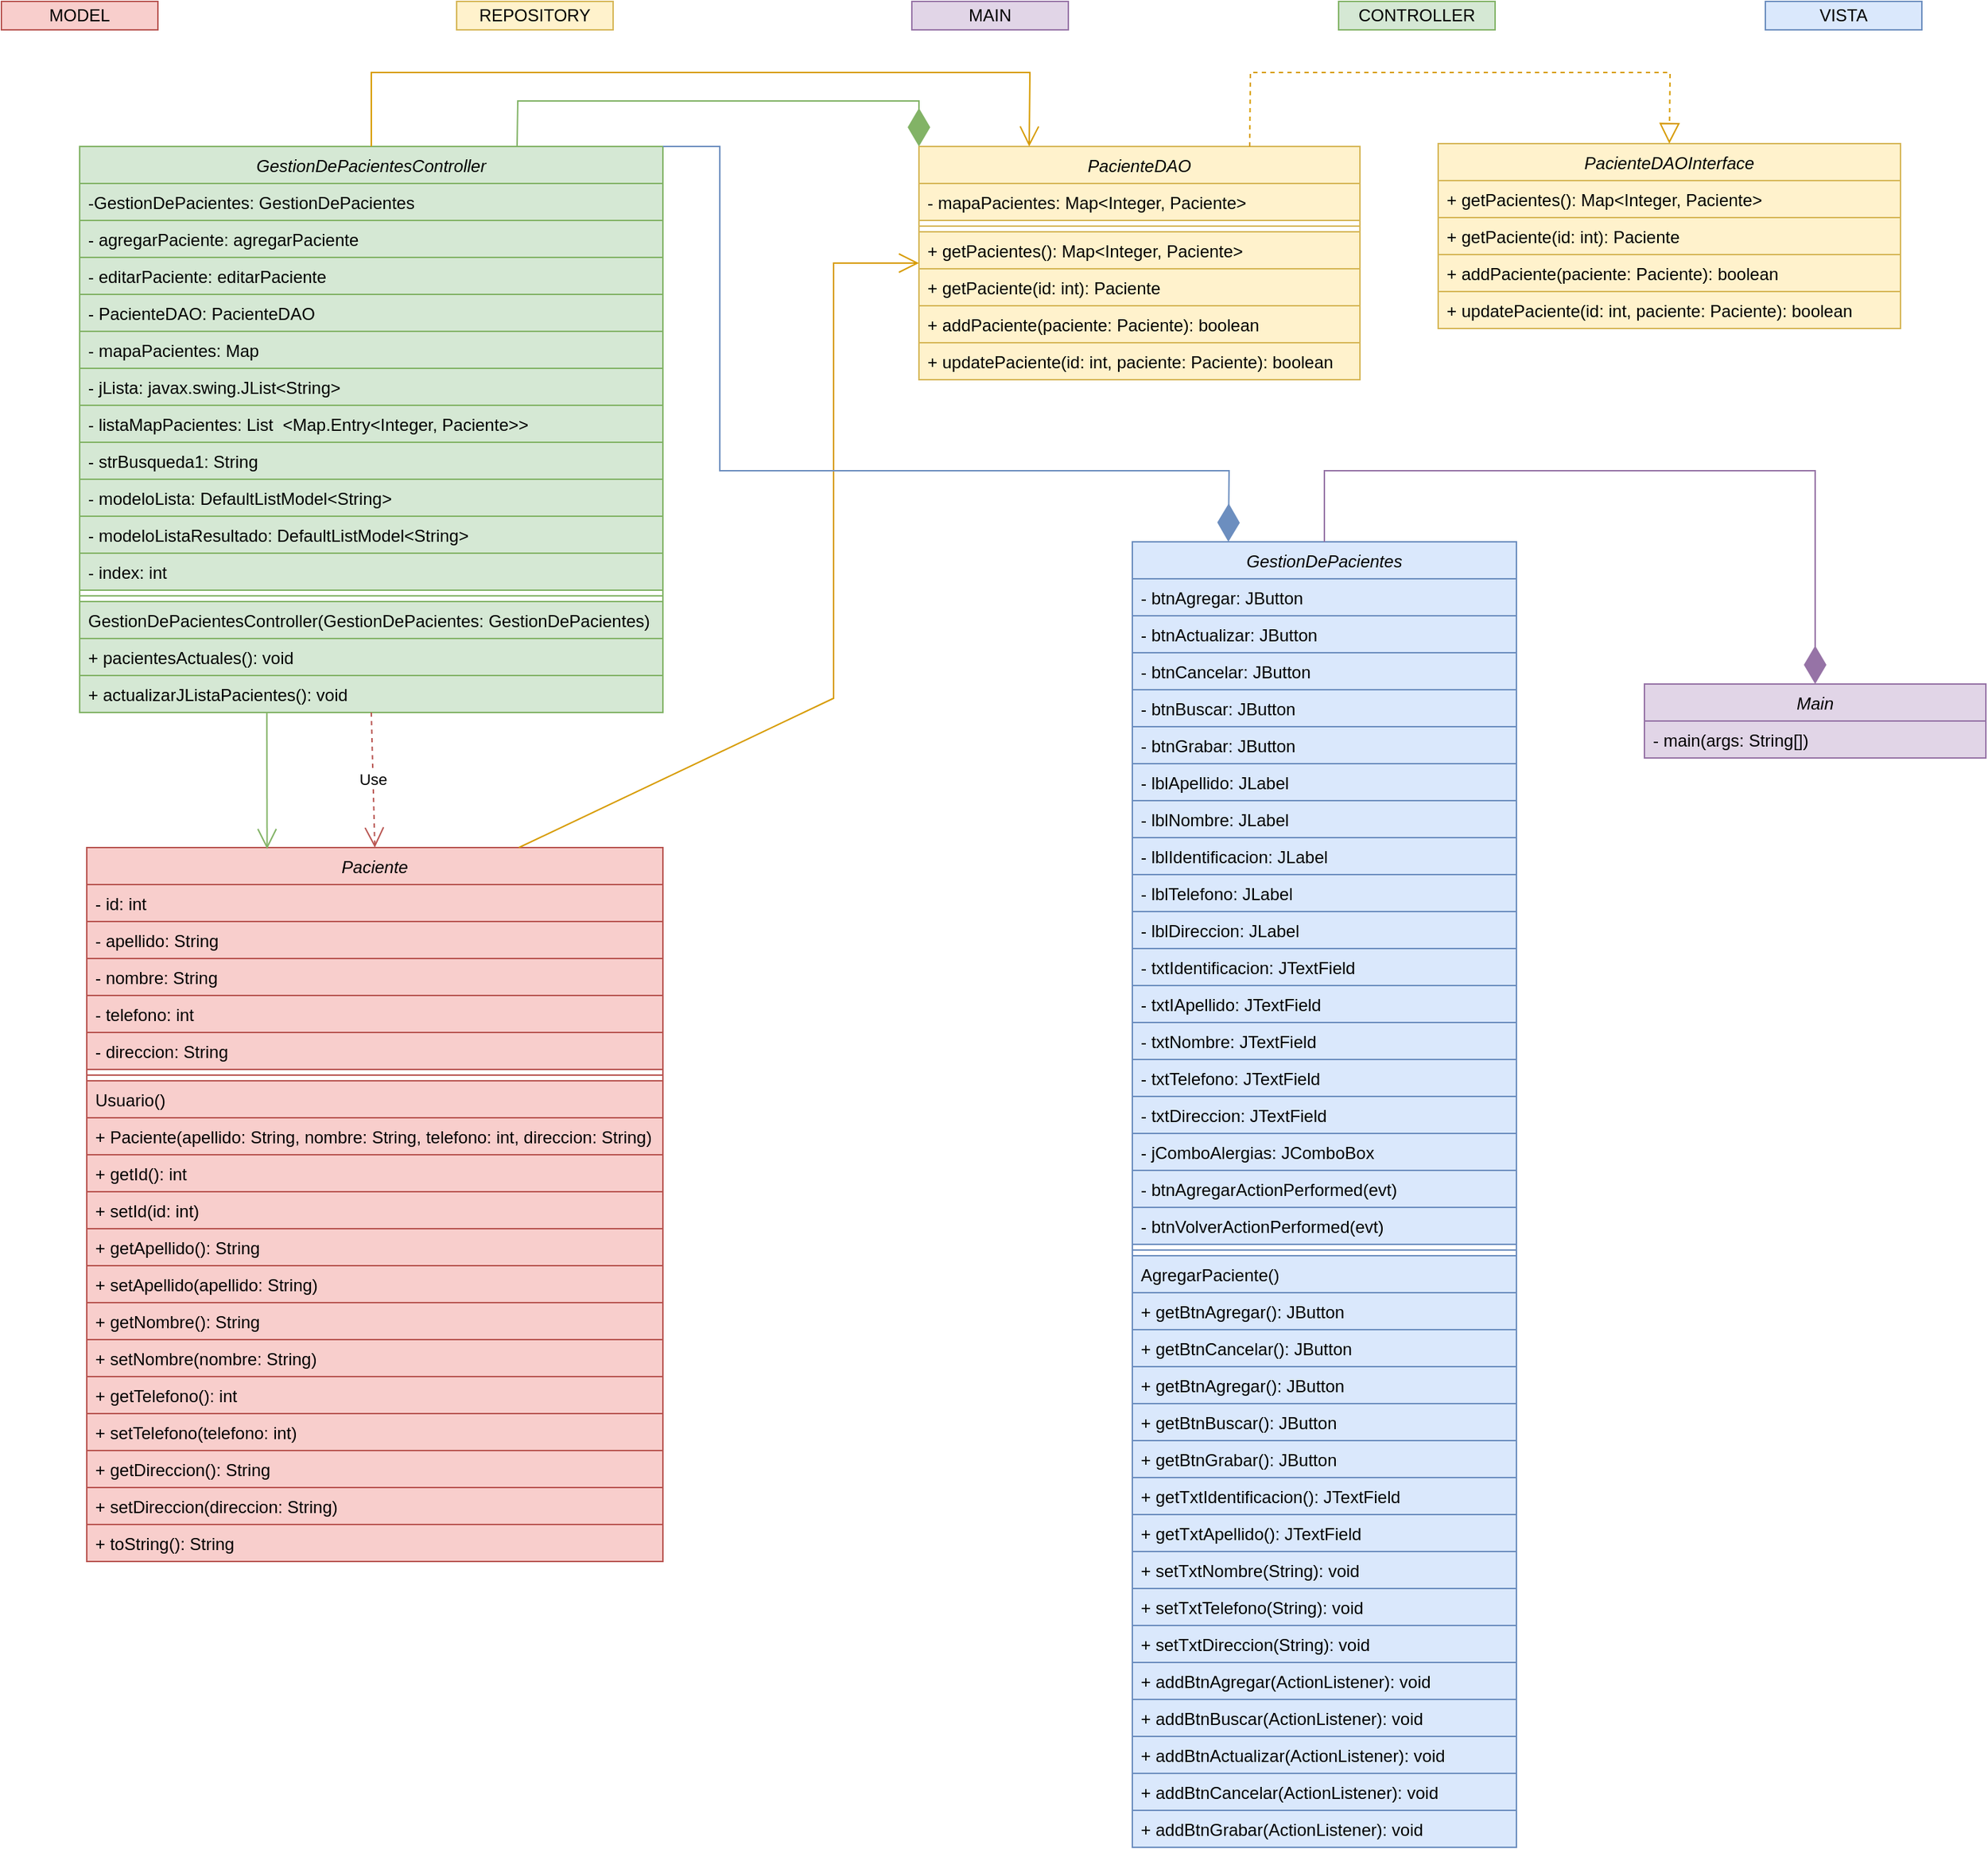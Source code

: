 <mxfile version="21.5.0" type="github">
  <diagram id="C5RBs43oDa-KdzZeNtuy" name="Page-1">
    <mxGraphModel dx="-33" dy="807" grid="1" gridSize="10" guides="1" tooltips="1" connect="1" arrows="1" fold="1" page="1" pageScale="1" pageWidth="1500" pageHeight="1500" math="0" shadow="0">
      <root>
        <mxCell id="WIyWlLk6GJQsqaUBKTNV-0" />
        <mxCell id="WIyWlLk6GJQsqaUBKTNV-1" parent="WIyWlLk6GJQsqaUBKTNV-0" />
        <mxCell id="QvNvnMLLL8rubUBJT5Wr-0" value="PacienteDAO" style="swimlane;fontStyle=2;align=center;verticalAlign=top;childLayout=stackLayout;horizontal=1;startSize=26;horizontalStack=0;resizeParent=1;resizeLast=0;collapsible=1;marginBottom=0;rounded=0;shadow=0;strokeWidth=1;fillColor=#fff2cc;strokeColor=#d6b656;" vertex="1" parent="WIyWlLk6GJQsqaUBKTNV-1">
          <mxGeometry x="2220" y="172" width="310" height="164" as="geometry">
            <mxRectangle x="130" y="380" width="160" height="26" as="alternateBounds" />
          </mxGeometry>
        </mxCell>
        <mxCell id="QvNvnMLLL8rubUBJT5Wr-1" value="- mapaPacientes: Map&lt;Integer, Paciente&gt;" style="text;align=left;verticalAlign=top;spacingLeft=4;spacingRight=4;overflow=hidden;rotatable=0;points=[[0,0.5],[1,0.5]];portConstraint=eastwest;fillColor=#fff2cc;strokeColor=#d6b656;" vertex="1" parent="QvNvnMLLL8rubUBJT5Wr-0">
          <mxGeometry y="26" width="310" height="26" as="geometry" />
        </mxCell>
        <mxCell id="QvNvnMLLL8rubUBJT5Wr-2" value="" style="line;html=1;strokeWidth=1;align=left;verticalAlign=middle;spacingTop=-1;spacingLeft=3;spacingRight=3;rotatable=0;labelPosition=right;points=[];portConstraint=eastwest;fillColor=#fff2cc;strokeColor=#d6b656;" vertex="1" parent="QvNvnMLLL8rubUBJT5Wr-0">
          <mxGeometry y="52" width="310" height="8" as="geometry" />
        </mxCell>
        <mxCell id="QvNvnMLLL8rubUBJT5Wr-3" value="+ getPacientes(): Map&lt;Integer, Paciente&gt;" style="text;align=left;verticalAlign=top;spacingLeft=4;spacingRight=4;overflow=hidden;rotatable=0;points=[[0,0.5],[1,0.5]];portConstraint=eastwest;fillColor=#fff2cc;strokeColor=#d6b656;" vertex="1" parent="QvNvnMLLL8rubUBJT5Wr-0">
          <mxGeometry y="60" width="310" height="26" as="geometry" />
        </mxCell>
        <mxCell id="QvNvnMLLL8rubUBJT5Wr-4" value="+ getPaciente(id: int): Paciente" style="text;align=left;verticalAlign=top;spacingLeft=4;spacingRight=4;overflow=hidden;rotatable=0;points=[[0,0.5],[1,0.5]];portConstraint=eastwest;fillColor=#fff2cc;strokeColor=#d6b656;" vertex="1" parent="QvNvnMLLL8rubUBJT5Wr-0">
          <mxGeometry y="86" width="310" height="26" as="geometry" />
        </mxCell>
        <mxCell id="QvNvnMLLL8rubUBJT5Wr-5" value="+ addPaciente(paciente: Paciente): boolean" style="text;align=left;verticalAlign=top;spacingLeft=4;spacingRight=4;overflow=hidden;rotatable=0;points=[[0,0.5],[1,0.5]];portConstraint=eastwest;fillColor=#fff2cc;strokeColor=#d6b656;" vertex="1" parent="QvNvnMLLL8rubUBJT5Wr-0">
          <mxGeometry y="112" width="310" height="26" as="geometry" />
        </mxCell>
        <mxCell id="QvNvnMLLL8rubUBJT5Wr-6" value="+ updatePaciente(id: int, paciente: Paciente): boolean" style="text;align=left;verticalAlign=top;spacingLeft=4;spacingRight=4;overflow=hidden;rotatable=0;points=[[0,0.5],[1,0.5]];portConstraint=eastwest;fillColor=#fff2cc;strokeColor=#d6b656;" vertex="1" parent="QvNvnMLLL8rubUBJT5Wr-0">
          <mxGeometry y="138" width="310" height="26" as="geometry" />
        </mxCell>
        <mxCell id="QvNvnMLLL8rubUBJT5Wr-14" value="MODEL" style="rounded=0;whiteSpace=wrap;html=1;fillColor=#f8cecc;strokeColor=#b85450;" vertex="1" parent="WIyWlLk6GJQsqaUBKTNV-1">
          <mxGeometry x="1575" y="70" width="110" height="20" as="geometry" />
        </mxCell>
        <mxCell id="QvNvnMLLL8rubUBJT5Wr-15" value="REPOSITORY" style="rounded=0;whiteSpace=wrap;html=1;fillColor=#fff2cc;strokeColor=#d6b656;" vertex="1" parent="WIyWlLk6GJQsqaUBKTNV-1">
          <mxGeometry x="1895" y="70" width="110" height="20" as="geometry" />
        </mxCell>
        <mxCell id="QvNvnMLLL8rubUBJT5Wr-16" value="CONTROLLER" style="rounded=0;whiteSpace=wrap;html=1;fillColor=#d5e8d4;strokeColor=#82b366;" vertex="1" parent="WIyWlLk6GJQsqaUBKTNV-1">
          <mxGeometry x="2515" y="70" width="110" height="20" as="geometry" />
        </mxCell>
        <mxCell id="QvNvnMLLL8rubUBJT5Wr-17" value="VISTA" style="rounded=0;whiteSpace=wrap;html=1;fillColor=#dae8fc;strokeColor=#6c8ebf;" vertex="1" parent="WIyWlLk6GJQsqaUBKTNV-1">
          <mxGeometry x="2815" y="70" width="110" height="20" as="geometry" />
        </mxCell>
        <mxCell id="QvNvnMLLL8rubUBJT5Wr-18" value="MAIN" style="rounded=0;whiteSpace=wrap;html=1;fillColor=#e1d5e7;strokeColor=#9673a6;" vertex="1" parent="WIyWlLk6GJQsqaUBKTNV-1">
          <mxGeometry x="2215" y="70" width="110" height="20" as="geometry" />
        </mxCell>
        <mxCell id="QvNvnMLLL8rubUBJT5Wr-19" value="Paciente" style="swimlane;fontStyle=2;align=center;verticalAlign=top;childLayout=stackLayout;horizontal=1;startSize=26;horizontalStack=0;resizeParent=1;resizeLast=0;collapsible=1;marginBottom=0;rounded=0;shadow=0;strokeWidth=1;fillColor=#f8cecc;strokeColor=#b85450;" vertex="1" parent="WIyWlLk6GJQsqaUBKTNV-1">
          <mxGeometry x="1635" y="665" width="405" height="502" as="geometry">
            <mxRectangle x="130" y="380" width="160" height="26" as="alternateBounds" />
          </mxGeometry>
        </mxCell>
        <mxCell id="QvNvnMLLL8rubUBJT5Wr-20" value="- id: int" style="text;align=left;verticalAlign=top;spacingLeft=4;spacingRight=4;overflow=hidden;rotatable=0;points=[[0,0.5],[1,0.5]];portConstraint=eastwest;fillColor=#f8cecc;strokeColor=#b85450;" vertex="1" parent="QvNvnMLLL8rubUBJT5Wr-19">
          <mxGeometry y="26" width="405" height="26" as="geometry" />
        </mxCell>
        <mxCell id="QvNvnMLLL8rubUBJT5Wr-21" value="- apellido: String " style="text;align=left;verticalAlign=top;spacingLeft=4;spacingRight=4;overflow=hidden;rotatable=0;points=[[0,0.5],[1,0.5]];portConstraint=eastwest;rounded=0;shadow=0;html=0;fillColor=#f8cecc;strokeColor=#b85450;" vertex="1" parent="QvNvnMLLL8rubUBJT5Wr-19">
          <mxGeometry y="52" width="405" height="26" as="geometry" />
        </mxCell>
        <mxCell id="QvNvnMLLL8rubUBJT5Wr-145" value="- nombre: String " style="text;align=left;verticalAlign=top;spacingLeft=4;spacingRight=4;overflow=hidden;rotatable=0;points=[[0,0.5],[1,0.5]];portConstraint=eastwest;rounded=0;shadow=0;html=0;fillColor=#f8cecc;strokeColor=#b85450;" vertex="1" parent="QvNvnMLLL8rubUBJT5Wr-19">
          <mxGeometry y="78" width="405" height="26" as="geometry" />
        </mxCell>
        <mxCell id="QvNvnMLLL8rubUBJT5Wr-144" value="- telefono: int" style="text;align=left;verticalAlign=top;spacingLeft=4;spacingRight=4;overflow=hidden;rotatable=0;points=[[0,0.5],[1,0.5]];portConstraint=eastwest;rounded=0;shadow=0;html=0;fillColor=#f8cecc;strokeColor=#b85450;" vertex="1" parent="QvNvnMLLL8rubUBJT5Wr-19">
          <mxGeometry y="104" width="405" height="26" as="geometry" />
        </mxCell>
        <mxCell id="QvNvnMLLL8rubUBJT5Wr-143" value="- direccion: String " style="text;align=left;verticalAlign=top;spacingLeft=4;spacingRight=4;overflow=hidden;rotatable=0;points=[[0,0.5],[1,0.5]];portConstraint=eastwest;rounded=0;shadow=0;html=0;fillColor=#f8cecc;strokeColor=#b85450;" vertex="1" parent="QvNvnMLLL8rubUBJT5Wr-19">
          <mxGeometry y="130" width="405" height="26" as="geometry" />
        </mxCell>
        <mxCell id="QvNvnMLLL8rubUBJT5Wr-25" value="" style="line;html=1;strokeWidth=1;align=left;verticalAlign=middle;spacingTop=-1;spacingLeft=3;spacingRight=3;rotatable=0;labelPosition=right;points=[];portConstraint=eastwest;fillColor=#f8cecc;strokeColor=#b85450;" vertex="1" parent="QvNvnMLLL8rubUBJT5Wr-19">
          <mxGeometry y="156" width="405" height="8" as="geometry" />
        </mxCell>
        <mxCell id="QvNvnMLLL8rubUBJT5Wr-26" value="Usuario() " style="text;align=left;verticalAlign=top;spacingLeft=4;spacingRight=4;overflow=hidden;rotatable=0;points=[[0,0.5],[1,0.5]];portConstraint=eastwest;fillColor=#f8cecc;strokeColor=#b85450;" vertex="1" parent="QvNvnMLLL8rubUBJT5Wr-19">
          <mxGeometry y="164" width="405" height="26" as="geometry" />
        </mxCell>
        <mxCell id="QvNvnMLLL8rubUBJT5Wr-27" value="+ Paciente(apellido: String, nombre: String, telefono: int, direccion: String)" style="text;align=left;verticalAlign=top;spacingLeft=4;spacingRight=4;overflow=hidden;rotatable=0;points=[[0,0.5],[1,0.5]];portConstraint=eastwest;fillColor=#f8cecc;strokeColor=#b85450;" vertex="1" parent="QvNvnMLLL8rubUBJT5Wr-19">
          <mxGeometry y="190" width="405" height="26" as="geometry" />
        </mxCell>
        <mxCell id="QvNvnMLLL8rubUBJT5Wr-28" value="+ getId(): int" style="text;align=left;verticalAlign=top;spacingLeft=4;spacingRight=4;overflow=hidden;rotatable=0;points=[[0,0.5],[1,0.5]];portConstraint=eastwest;fillColor=#f8cecc;strokeColor=#b85450;" vertex="1" parent="QvNvnMLLL8rubUBJT5Wr-19">
          <mxGeometry y="216" width="405" height="26" as="geometry" />
        </mxCell>
        <mxCell id="QvNvnMLLL8rubUBJT5Wr-29" value="+ setId(id: int)" style="text;align=left;verticalAlign=top;spacingLeft=4;spacingRight=4;overflow=hidden;rotatable=0;points=[[0,0.5],[1,0.5]];portConstraint=eastwest;fillColor=#f8cecc;strokeColor=#b85450;" vertex="1" parent="QvNvnMLLL8rubUBJT5Wr-19">
          <mxGeometry y="242" width="405" height="26" as="geometry" />
        </mxCell>
        <mxCell id="QvNvnMLLL8rubUBJT5Wr-146" value="+ getApellido(): String " style="text;align=left;verticalAlign=top;spacingLeft=4;spacingRight=4;overflow=hidden;rotatable=0;points=[[0,0.5],[1,0.5]];portConstraint=eastwest;fillColor=#f8cecc;strokeColor=#b85450;" vertex="1" parent="QvNvnMLLL8rubUBJT5Wr-19">
          <mxGeometry y="268" width="405" height="26" as="geometry" />
        </mxCell>
        <mxCell id="QvNvnMLLL8rubUBJT5Wr-148" value="+ setApellido(apellido: String)" style="text;align=left;verticalAlign=top;spacingLeft=4;spacingRight=4;overflow=hidden;rotatable=0;points=[[0,0.5],[1,0.5]];portConstraint=eastwest;fillColor=#f8cecc;strokeColor=#b85450;" vertex="1" parent="QvNvnMLLL8rubUBJT5Wr-19">
          <mxGeometry y="294" width="405" height="26" as="geometry" />
        </mxCell>
        <mxCell id="QvNvnMLLL8rubUBJT5Wr-30" value="+ getNombre(): String " style="text;align=left;verticalAlign=top;spacingLeft=4;spacingRight=4;overflow=hidden;rotatable=0;points=[[0,0.5],[1,0.5]];portConstraint=eastwest;fillColor=#f8cecc;strokeColor=#b85450;" vertex="1" parent="QvNvnMLLL8rubUBJT5Wr-19">
          <mxGeometry y="320" width="405" height="26" as="geometry" />
        </mxCell>
        <mxCell id="QvNvnMLLL8rubUBJT5Wr-31" value="+ setNombre(nombre: String)" style="text;align=left;verticalAlign=top;spacingLeft=4;spacingRight=4;overflow=hidden;rotatable=0;points=[[0,0.5],[1,0.5]];portConstraint=eastwest;fillColor=#f8cecc;strokeColor=#b85450;" vertex="1" parent="QvNvnMLLL8rubUBJT5Wr-19">
          <mxGeometry y="346" width="405" height="26" as="geometry" />
        </mxCell>
        <mxCell id="QvNvnMLLL8rubUBJT5Wr-150" value="+ getTelefono(): int" style="text;align=left;verticalAlign=top;spacingLeft=4;spacingRight=4;overflow=hidden;rotatable=0;points=[[0,0.5],[1,0.5]];portConstraint=eastwest;fillColor=#f8cecc;strokeColor=#b85450;" vertex="1" parent="QvNvnMLLL8rubUBJT5Wr-19">
          <mxGeometry y="372" width="405" height="26" as="geometry" />
        </mxCell>
        <mxCell id="QvNvnMLLL8rubUBJT5Wr-149" value="+ setTelefono(telefono: int)" style="text;align=left;verticalAlign=top;spacingLeft=4;spacingRight=4;overflow=hidden;rotatable=0;points=[[0,0.5],[1,0.5]];portConstraint=eastwest;fillColor=#f8cecc;strokeColor=#b85450;" vertex="1" parent="QvNvnMLLL8rubUBJT5Wr-19">
          <mxGeometry y="398" width="405" height="26" as="geometry" />
        </mxCell>
        <mxCell id="QvNvnMLLL8rubUBJT5Wr-34" value="+ getDireccion(): String " style="text;align=left;verticalAlign=top;spacingLeft=4;spacingRight=4;overflow=hidden;rotatable=0;points=[[0,0.5],[1,0.5]];portConstraint=eastwest;fillColor=#f8cecc;strokeColor=#b85450;" vertex="1" parent="QvNvnMLLL8rubUBJT5Wr-19">
          <mxGeometry y="424" width="405" height="26" as="geometry" />
        </mxCell>
        <mxCell id="QvNvnMLLL8rubUBJT5Wr-35" value="+ setDireccion(direccion: String)" style="text;align=left;verticalAlign=top;spacingLeft=4;spacingRight=4;overflow=hidden;rotatable=0;points=[[0,0.5],[1,0.5]];portConstraint=eastwest;fillColor=#f8cecc;strokeColor=#b85450;" vertex="1" parent="QvNvnMLLL8rubUBJT5Wr-19">
          <mxGeometry y="450" width="405" height="26" as="geometry" />
        </mxCell>
        <mxCell id="QvNvnMLLL8rubUBJT5Wr-36" value="+ toString(): String" style="text;align=left;verticalAlign=top;spacingLeft=4;spacingRight=4;overflow=hidden;rotatable=0;points=[[0,0.5],[1,0.5]];portConstraint=eastwest;fillColor=#f8cecc;strokeColor=#b85450;" vertex="1" parent="QvNvnMLLL8rubUBJT5Wr-19">
          <mxGeometry y="476" width="405" height="26" as="geometry" />
        </mxCell>
        <mxCell id="QvNvnMLLL8rubUBJT5Wr-37" value="GestionDePacientesController" style="swimlane;fontStyle=2;align=center;verticalAlign=top;childLayout=stackLayout;horizontal=1;startSize=26;horizontalStack=0;resizeParent=1;resizeLast=0;collapsible=1;marginBottom=0;rounded=0;shadow=0;strokeWidth=1;fillColor=#d5e8d4;strokeColor=#82b366;" vertex="1" parent="WIyWlLk6GJQsqaUBKTNV-1">
          <mxGeometry x="1630" y="172" width="410" height="398" as="geometry">
            <mxRectangle x="130" y="380" width="160" height="26" as="alternateBounds" />
          </mxGeometry>
        </mxCell>
        <mxCell id="QvNvnMLLL8rubUBJT5Wr-38" value="-GestionDePacientes: GestionDePacientes" style="text;align=left;verticalAlign=top;spacingLeft=4;spacingRight=4;overflow=hidden;rotatable=0;points=[[0,0.5],[1,0.5]];portConstraint=eastwest;fillColor=#d5e8d4;strokeColor=#82b366;" vertex="1" parent="QvNvnMLLL8rubUBJT5Wr-37">
          <mxGeometry y="26" width="410" height="26" as="geometry" />
        </mxCell>
        <mxCell id="QvNvnMLLL8rubUBJT5Wr-39" value="- agregarPaciente: agregarPaciente" style="text;align=left;verticalAlign=top;spacingLeft=4;spacingRight=4;overflow=hidden;rotatable=0;points=[[0,0.5],[1,0.5]];portConstraint=eastwest;rounded=0;shadow=0;html=0;fillColor=#d5e8d4;strokeColor=#82b366;" vertex="1" parent="QvNvnMLLL8rubUBJT5Wr-37">
          <mxGeometry y="52" width="410" height="26" as="geometry" />
        </mxCell>
        <mxCell id="QvNvnMLLL8rubUBJT5Wr-40" value="- editarPaciente: editarPaciente" style="text;align=left;verticalAlign=top;spacingLeft=4;spacingRight=4;overflow=hidden;rotatable=0;points=[[0,0.5],[1,0.5]];portConstraint=eastwest;rounded=0;shadow=0;html=0;fillColor=#d5e8d4;strokeColor=#82b366;" vertex="1" parent="QvNvnMLLL8rubUBJT5Wr-37">
          <mxGeometry y="78" width="410" height="26" as="geometry" />
        </mxCell>
        <mxCell id="QvNvnMLLL8rubUBJT5Wr-49" value="- PacienteDAO: PacienteDAO" style="text;align=left;verticalAlign=top;spacingLeft=4;spacingRight=4;overflow=hidden;rotatable=0;points=[[0,0.5],[1,0.5]];portConstraint=eastwest;fillColor=#d5e8d4;strokeColor=#82b366;" vertex="1" parent="QvNvnMLLL8rubUBJT5Wr-37">
          <mxGeometry y="104" width="410" height="26" as="geometry" />
        </mxCell>
        <mxCell id="QvNvnMLLL8rubUBJT5Wr-52" value="- mapaPacientes: Map " style="text;align=left;verticalAlign=top;spacingLeft=4;spacingRight=4;overflow=hidden;rotatable=0;points=[[0,0.5],[1,0.5]];portConstraint=eastwest;fillColor=#d5e8d4;strokeColor=#82b366;" vertex="1" parent="QvNvnMLLL8rubUBJT5Wr-37">
          <mxGeometry y="130" width="410" height="26" as="geometry" />
        </mxCell>
        <mxCell id="QvNvnMLLL8rubUBJT5Wr-55" value="- jLista: javax.swing.JList&lt;String&gt;" style="text;align=left;verticalAlign=top;spacingLeft=4;spacingRight=4;overflow=hidden;rotatable=0;points=[[0,0.5],[1,0.5]];portConstraint=eastwest;fillColor=#d5e8d4;strokeColor=#82b366;" vertex="1" parent="QvNvnMLLL8rubUBJT5Wr-37">
          <mxGeometry y="156" width="410" height="26" as="geometry" />
        </mxCell>
        <mxCell id="QvNvnMLLL8rubUBJT5Wr-56" value="- listaMapPacientes: List  &lt;Map.Entry&lt;Integer, Paciente&gt;&gt;" style="text;align=left;verticalAlign=top;spacingLeft=4;spacingRight=4;overflow=hidden;rotatable=0;points=[[0,0.5],[1,0.5]];portConstraint=eastwest;fillColor=#d5e8d4;strokeColor=#82b366;" vertex="1" parent="QvNvnMLLL8rubUBJT5Wr-37">
          <mxGeometry y="182" width="410" height="26" as="geometry" />
        </mxCell>
        <mxCell id="QvNvnMLLL8rubUBJT5Wr-59" value="- strBusqueda1: String" style="text;align=left;verticalAlign=top;spacingLeft=4;spacingRight=4;overflow=hidden;rotatable=0;points=[[0,0.5],[1,0.5]];portConstraint=eastwest;fillColor=#d5e8d4;strokeColor=#82b366;" vertex="1" parent="QvNvnMLLL8rubUBJT5Wr-37">
          <mxGeometry y="208" width="410" height="26" as="geometry" />
        </mxCell>
        <mxCell id="QvNvnMLLL8rubUBJT5Wr-61" value="- modeloLista: DefaultListModel&lt;String&gt;" style="text;align=left;verticalAlign=top;spacingLeft=4;spacingRight=4;overflow=hidden;rotatable=0;points=[[0,0.5],[1,0.5]];portConstraint=eastwest;fillColor=#d5e8d4;strokeColor=#82b366;" vertex="1" parent="QvNvnMLLL8rubUBJT5Wr-37">
          <mxGeometry y="234" width="410" height="26" as="geometry" />
        </mxCell>
        <mxCell id="QvNvnMLLL8rubUBJT5Wr-62" value="- modeloListaResultado: DefaultListModel&lt;String&gt;" style="text;align=left;verticalAlign=top;spacingLeft=4;spacingRight=4;overflow=hidden;rotatable=0;points=[[0,0.5],[1,0.5]];portConstraint=eastwest;fillColor=#d5e8d4;strokeColor=#82b366;" vertex="1" parent="QvNvnMLLL8rubUBJT5Wr-37">
          <mxGeometry y="260" width="410" height="26" as="geometry" />
        </mxCell>
        <mxCell id="QvNvnMLLL8rubUBJT5Wr-63" value="- index: int" style="text;align=left;verticalAlign=top;spacingLeft=4;spacingRight=4;overflow=hidden;rotatable=0;points=[[0,0.5],[1,0.5]];portConstraint=eastwest;fillColor=#d5e8d4;strokeColor=#82b366;" vertex="1" parent="QvNvnMLLL8rubUBJT5Wr-37">
          <mxGeometry y="286" width="410" height="26" as="geometry" />
        </mxCell>
        <mxCell id="QvNvnMLLL8rubUBJT5Wr-64" value="" style="line;html=1;strokeWidth=1;align=left;verticalAlign=middle;spacingTop=-1;spacingLeft=3;spacingRight=3;rotatable=0;labelPosition=right;points=[];portConstraint=eastwest;fillColor=#d5e8d4;strokeColor=#82b366;" vertex="1" parent="QvNvnMLLL8rubUBJT5Wr-37">
          <mxGeometry y="312" width="410" height="8" as="geometry" />
        </mxCell>
        <mxCell id="QvNvnMLLL8rubUBJT5Wr-65" value="GestionDePacientesController(GestionDePacientes: GestionDePacientes)" style="text;align=left;verticalAlign=top;spacingLeft=4;spacingRight=4;overflow=hidden;rotatable=0;points=[[0,0.5],[1,0.5]];portConstraint=eastwest;fillColor=#d5e8d4;strokeColor=#82b366;" vertex="1" parent="QvNvnMLLL8rubUBJT5Wr-37">
          <mxGeometry y="320" width="410" height="26" as="geometry" />
        </mxCell>
        <mxCell id="QvNvnMLLL8rubUBJT5Wr-66" value="+ pacientesActuales(): void " style="text;align=left;verticalAlign=top;spacingLeft=4;spacingRight=4;overflow=hidden;rotatable=0;points=[[0,0.5],[1,0.5]];portConstraint=eastwest;fillColor=#d5e8d4;strokeColor=#82b366;" vertex="1" parent="QvNvnMLLL8rubUBJT5Wr-37">
          <mxGeometry y="346" width="410" height="26" as="geometry" />
        </mxCell>
        <mxCell id="QvNvnMLLL8rubUBJT5Wr-69" value="+ actualizarJListaPacientes(): void" style="text;align=left;verticalAlign=top;spacingLeft=4;spacingRight=4;overflow=hidden;rotatable=0;points=[[0,0.5],[1,0.5]];portConstraint=eastwest;fillColor=#d5e8d4;strokeColor=#82b366;" vertex="1" parent="QvNvnMLLL8rubUBJT5Wr-37">
          <mxGeometry y="372" width="410" height="26" as="geometry" />
        </mxCell>
        <mxCell id="QvNvnMLLL8rubUBJT5Wr-72" value="GestionDePacientes" style="swimlane;fontStyle=2;align=center;verticalAlign=top;childLayout=stackLayout;horizontal=1;startSize=26;horizontalStack=0;resizeParent=1;resizeLast=0;collapsible=1;marginBottom=0;rounded=0;shadow=0;strokeWidth=1;fillColor=#dae8fc;strokeColor=#6c8ebf;" vertex="1" parent="WIyWlLk6GJQsqaUBKTNV-1">
          <mxGeometry x="2370" y="450" width="270" height="918" as="geometry">
            <mxRectangle x="130" y="380" width="160" height="26" as="alternateBounds" />
          </mxGeometry>
        </mxCell>
        <mxCell id="QvNvnMLLL8rubUBJT5Wr-73" value="- btnAgregar: JButton " style="text;align=left;verticalAlign=top;spacingLeft=4;spacingRight=4;overflow=hidden;rotatable=0;points=[[0,0.5],[1,0.5]];portConstraint=eastwest;fillColor=#dae8fc;strokeColor=#6c8ebf;" vertex="1" parent="QvNvnMLLL8rubUBJT5Wr-72">
          <mxGeometry y="26" width="270" height="26" as="geometry" />
        </mxCell>
        <mxCell id="QvNvnMLLL8rubUBJT5Wr-74" value="- btnActualizar: JButton " style="text;align=left;verticalAlign=top;spacingLeft=4;spacingRight=4;overflow=hidden;rotatable=0;points=[[0,0.5],[1,0.5]];portConstraint=eastwest;rounded=0;shadow=0;html=0;fillColor=#dae8fc;strokeColor=#6c8ebf;" vertex="1" parent="QvNvnMLLL8rubUBJT5Wr-72">
          <mxGeometry y="52" width="270" height="26" as="geometry" />
        </mxCell>
        <mxCell id="QvNvnMLLL8rubUBJT5Wr-134" value="- btnCancelar: JButton " style="text;align=left;verticalAlign=top;spacingLeft=4;spacingRight=4;overflow=hidden;rotatable=0;points=[[0,0.5],[1,0.5]];portConstraint=eastwest;fillColor=#dae8fc;strokeColor=#6c8ebf;" vertex="1" parent="QvNvnMLLL8rubUBJT5Wr-72">
          <mxGeometry y="78" width="270" height="26" as="geometry" />
        </mxCell>
        <mxCell id="QvNvnMLLL8rubUBJT5Wr-142" value="- btnBuscar: JButton " style="text;align=left;verticalAlign=top;spacingLeft=4;spacingRight=4;overflow=hidden;rotatable=0;points=[[0,0.5],[1,0.5]];portConstraint=eastwest;rounded=0;shadow=0;html=0;fillColor=#dae8fc;strokeColor=#6c8ebf;" vertex="1" parent="QvNvnMLLL8rubUBJT5Wr-72">
          <mxGeometry y="104" width="270" height="26" as="geometry" />
        </mxCell>
        <mxCell id="QvNvnMLLL8rubUBJT5Wr-126" value="- btnGrabar: JButton " style="text;align=left;verticalAlign=top;spacingLeft=4;spacingRight=4;overflow=hidden;rotatable=0;points=[[0,0.5],[1,0.5]];portConstraint=eastwest;rounded=0;shadow=0;html=0;fillColor=#dae8fc;strokeColor=#6c8ebf;" vertex="1" parent="QvNvnMLLL8rubUBJT5Wr-72">
          <mxGeometry y="130" width="270" height="26" as="geometry" />
        </mxCell>
        <mxCell id="QvNvnMLLL8rubUBJT5Wr-75" value="- lblApellido: JLabel  " style="text;align=left;verticalAlign=top;spacingLeft=4;spacingRight=4;overflow=hidden;rotatable=0;points=[[0,0.5],[1,0.5]];portConstraint=eastwest;rounded=0;shadow=0;html=0;fillColor=#dae8fc;strokeColor=#6c8ebf;" vertex="1" parent="QvNvnMLLL8rubUBJT5Wr-72">
          <mxGeometry y="156" width="270" height="26" as="geometry" />
        </mxCell>
        <mxCell id="QvNvnMLLL8rubUBJT5Wr-128" value="- lblNombre: JLabel  " style="text;align=left;verticalAlign=top;spacingLeft=4;spacingRight=4;overflow=hidden;rotatable=0;points=[[0,0.5],[1,0.5]];portConstraint=eastwest;rounded=0;shadow=0;html=0;fillColor=#dae8fc;strokeColor=#6c8ebf;" vertex="1" parent="QvNvnMLLL8rubUBJT5Wr-72">
          <mxGeometry y="182" width="270" height="26" as="geometry" />
        </mxCell>
        <mxCell id="QvNvnMLLL8rubUBJT5Wr-127" value="- lblIdentificacion: JLabel  " style="text;align=left;verticalAlign=top;spacingLeft=4;spacingRight=4;overflow=hidden;rotatable=0;points=[[0,0.5],[1,0.5]];portConstraint=eastwest;rounded=0;shadow=0;html=0;fillColor=#dae8fc;strokeColor=#6c8ebf;" vertex="1" parent="QvNvnMLLL8rubUBJT5Wr-72">
          <mxGeometry y="208" width="270" height="26" as="geometry" />
        </mxCell>
        <mxCell id="QvNvnMLLL8rubUBJT5Wr-76" value="- lblTelefono: JLabel " style="text;align=left;verticalAlign=top;spacingLeft=4;spacingRight=4;overflow=hidden;rotatable=0;points=[[0,0.5],[1,0.5]];portConstraint=eastwest;rounded=0;shadow=0;html=0;fillColor=#dae8fc;strokeColor=#6c8ebf;" vertex="1" parent="QvNvnMLLL8rubUBJT5Wr-72">
          <mxGeometry y="234" width="270" height="26" as="geometry" />
        </mxCell>
        <mxCell id="QvNvnMLLL8rubUBJT5Wr-129" value="- lblDireccion: JLabel " style="text;align=left;verticalAlign=top;spacingLeft=4;spacingRight=4;overflow=hidden;rotatable=0;points=[[0,0.5],[1,0.5]];portConstraint=eastwest;rounded=0;shadow=0;html=0;fillColor=#dae8fc;strokeColor=#6c8ebf;" vertex="1" parent="QvNvnMLLL8rubUBJT5Wr-72">
          <mxGeometry y="260" width="270" height="26" as="geometry" />
        </mxCell>
        <mxCell id="QvNvnMLLL8rubUBJT5Wr-78" value="- txtIdentificacion: JTextField   " style="text;align=left;verticalAlign=top;spacingLeft=4;spacingRight=4;overflow=hidden;rotatable=0;points=[[0,0.5],[1,0.5]];portConstraint=eastwest;fillColor=#dae8fc;strokeColor=#6c8ebf;" vertex="1" parent="QvNvnMLLL8rubUBJT5Wr-72">
          <mxGeometry y="286" width="270" height="26" as="geometry" />
        </mxCell>
        <mxCell id="QvNvnMLLL8rubUBJT5Wr-130" value="- txtIApellido: JTextField" style="text;align=left;verticalAlign=top;spacingLeft=4;spacingRight=4;overflow=hidden;rotatable=0;points=[[0,0.5],[1,0.5]];portConstraint=eastwest;fillColor=#dae8fc;strokeColor=#6c8ebf;" vertex="1" parent="QvNvnMLLL8rubUBJT5Wr-72">
          <mxGeometry y="312" width="270" height="26" as="geometry" />
        </mxCell>
        <mxCell id="QvNvnMLLL8rubUBJT5Wr-77" value="- txtNombre: JTextField" style="text;align=left;verticalAlign=top;spacingLeft=4;spacingRight=4;overflow=hidden;rotatable=0;points=[[0,0.5],[1,0.5]];portConstraint=eastwest;fillColor=#dae8fc;strokeColor=#6c8ebf;" vertex="1" parent="QvNvnMLLL8rubUBJT5Wr-72">
          <mxGeometry y="338" width="270" height="26" as="geometry" />
        </mxCell>
        <mxCell id="QvNvnMLLL8rubUBJT5Wr-131" value="- txtTelefono: JTextField" style="text;align=left;verticalAlign=top;spacingLeft=4;spacingRight=4;overflow=hidden;rotatable=0;points=[[0,0.5],[1,0.5]];portConstraint=eastwest;fillColor=#dae8fc;strokeColor=#6c8ebf;" vertex="1" parent="QvNvnMLLL8rubUBJT5Wr-72">
          <mxGeometry y="364" width="270" height="26" as="geometry" />
        </mxCell>
        <mxCell id="QvNvnMLLL8rubUBJT5Wr-132" value="- txtDireccion: JTextField" style="text;align=left;verticalAlign=top;spacingLeft=4;spacingRight=4;overflow=hidden;rotatable=0;points=[[0,0.5],[1,0.5]];portConstraint=eastwest;fillColor=#dae8fc;strokeColor=#6c8ebf;" vertex="1" parent="QvNvnMLLL8rubUBJT5Wr-72">
          <mxGeometry y="390" width="270" height="26" as="geometry" />
        </mxCell>
        <mxCell id="QvNvnMLLL8rubUBJT5Wr-133" value="- jComboAlergias: JComboBox" style="text;align=left;verticalAlign=top;spacingLeft=4;spacingRight=4;overflow=hidden;rotatable=0;points=[[0,0.5],[1,0.5]];portConstraint=eastwest;rounded=0;shadow=0;html=0;fillColor=#dae8fc;strokeColor=#6c8ebf;" vertex="1" parent="QvNvnMLLL8rubUBJT5Wr-72">
          <mxGeometry y="416" width="270" height="26" as="geometry" />
        </mxCell>
        <mxCell id="QvNvnMLLL8rubUBJT5Wr-79" value="- btnAgregarActionPerformed(evt)" style="text;align=left;verticalAlign=top;spacingLeft=4;spacingRight=4;overflow=hidden;rotatable=0;points=[[0,0.5],[1,0.5]];portConstraint=eastwest;fillColor=#dae8fc;strokeColor=#6c8ebf;" vertex="1" parent="QvNvnMLLL8rubUBJT5Wr-72">
          <mxGeometry y="442" width="270" height="26" as="geometry" />
        </mxCell>
        <mxCell id="QvNvnMLLL8rubUBJT5Wr-80" value="- btnVolverActionPerformed(evt)" style="text;align=left;verticalAlign=top;spacingLeft=4;spacingRight=4;overflow=hidden;rotatable=0;points=[[0,0.5],[1,0.5]];portConstraint=eastwest;fillColor=#dae8fc;strokeColor=#6c8ebf;" vertex="1" parent="QvNvnMLLL8rubUBJT5Wr-72">
          <mxGeometry y="468" width="270" height="26" as="geometry" />
        </mxCell>
        <mxCell id="QvNvnMLLL8rubUBJT5Wr-81" value="" style="line;html=1;strokeWidth=1;align=left;verticalAlign=middle;spacingTop=-1;spacingLeft=3;spacingRight=3;rotatable=0;labelPosition=right;points=[];portConstraint=eastwest;fillColor=#dae8fc;strokeColor=#6c8ebf;" vertex="1" parent="QvNvnMLLL8rubUBJT5Wr-72">
          <mxGeometry y="494" width="270" height="8" as="geometry" />
        </mxCell>
        <mxCell id="QvNvnMLLL8rubUBJT5Wr-82" value="AgregarPaciente()  " style="text;align=left;verticalAlign=top;spacingLeft=4;spacingRight=4;overflow=hidden;rotatable=0;points=[[0,0.5],[1,0.5]];portConstraint=eastwest;fillColor=#dae8fc;strokeColor=#6c8ebf;" vertex="1" parent="QvNvnMLLL8rubUBJT5Wr-72">
          <mxGeometry y="502" width="270" height="26" as="geometry" />
        </mxCell>
        <mxCell id="QvNvnMLLL8rubUBJT5Wr-83" value="+ getBtnAgregar(): JButton " style="text;align=left;verticalAlign=top;spacingLeft=4;spacingRight=4;overflow=hidden;rotatable=0;points=[[0,0.5],[1,0.5]];portConstraint=eastwest;fillColor=#dae8fc;strokeColor=#6c8ebf;" vertex="1" parent="QvNvnMLLL8rubUBJT5Wr-72">
          <mxGeometry y="528" width="270" height="26" as="geometry" />
        </mxCell>
        <mxCell id="QvNvnMLLL8rubUBJT5Wr-84" value="+ getBtnCancelar(): JButton" style="text;align=left;verticalAlign=top;spacingLeft=4;spacingRight=4;overflow=hidden;rotatable=0;points=[[0,0.5],[1,0.5]];portConstraint=eastwest;fillColor=#dae8fc;strokeColor=#6c8ebf;" vertex="1" parent="QvNvnMLLL8rubUBJT5Wr-72">
          <mxGeometry y="554" width="270" height="26" as="geometry" />
        </mxCell>
        <mxCell id="QvNvnMLLL8rubUBJT5Wr-135" value="+ getBtnAgregar(): JButton" style="text;align=left;verticalAlign=top;spacingLeft=4;spacingRight=4;overflow=hidden;rotatable=0;points=[[0,0.5],[1,0.5]];portConstraint=eastwest;fillColor=#dae8fc;strokeColor=#6c8ebf;" vertex="1" parent="QvNvnMLLL8rubUBJT5Wr-72">
          <mxGeometry y="580" width="270" height="26" as="geometry" />
        </mxCell>
        <mxCell id="QvNvnMLLL8rubUBJT5Wr-136" value="+ getBtnBuscar(): JButton" style="text;align=left;verticalAlign=top;spacingLeft=4;spacingRight=4;overflow=hidden;rotatable=0;points=[[0,0.5],[1,0.5]];portConstraint=eastwest;fillColor=#dae8fc;strokeColor=#6c8ebf;" vertex="1" parent="QvNvnMLLL8rubUBJT5Wr-72">
          <mxGeometry y="606" width="270" height="26" as="geometry" />
        </mxCell>
        <mxCell id="QvNvnMLLL8rubUBJT5Wr-141" value="+ getBtnGrabar(): JButton" style="text;align=left;verticalAlign=top;spacingLeft=4;spacingRight=4;overflow=hidden;rotatable=0;points=[[0,0.5],[1,0.5]];portConstraint=eastwest;fillColor=#dae8fc;strokeColor=#6c8ebf;" vertex="1" parent="QvNvnMLLL8rubUBJT5Wr-72">
          <mxGeometry y="632" width="270" height="26" as="geometry" />
        </mxCell>
        <mxCell id="QvNvnMLLL8rubUBJT5Wr-85" value="+ getTxtIdentificacion(): JTextField" style="text;align=left;verticalAlign=top;spacingLeft=4;spacingRight=4;overflow=hidden;rotatable=0;points=[[0,0.5],[1,0.5]];portConstraint=eastwest;fillColor=#dae8fc;strokeColor=#6c8ebf;" vertex="1" parent="QvNvnMLLL8rubUBJT5Wr-72">
          <mxGeometry y="658" width="270" height="26" as="geometry" />
        </mxCell>
        <mxCell id="QvNvnMLLL8rubUBJT5Wr-86" value="+ getTxtApellido(): JTextField" style="text;align=left;verticalAlign=top;spacingLeft=4;spacingRight=4;overflow=hidden;rotatable=0;points=[[0,0.5],[1,0.5]];portConstraint=eastwest;fillColor=#dae8fc;strokeColor=#6c8ebf;" vertex="1" parent="QvNvnMLLL8rubUBJT5Wr-72">
          <mxGeometry y="684" width="270" height="26" as="geometry" />
        </mxCell>
        <mxCell id="QvNvnMLLL8rubUBJT5Wr-87" value="+ setTxtNombre(String): void  " style="text;align=left;verticalAlign=top;spacingLeft=4;spacingRight=4;overflow=hidden;rotatable=0;points=[[0,0.5],[1,0.5]];portConstraint=eastwest;fillColor=#dae8fc;strokeColor=#6c8ebf;" vertex="1" parent="QvNvnMLLL8rubUBJT5Wr-72">
          <mxGeometry y="710" width="270" height="26" as="geometry" />
        </mxCell>
        <mxCell id="QvNvnMLLL8rubUBJT5Wr-88" value="+ setTxtTelefono(String): void  " style="text;align=left;verticalAlign=top;spacingLeft=4;spacingRight=4;overflow=hidden;rotatable=0;points=[[0,0.5],[1,0.5]];portConstraint=eastwest;fillColor=#dae8fc;strokeColor=#6c8ebf;" vertex="1" parent="QvNvnMLLL8rubUBJT5Wr-72">
          <mxGeometry y="736" width="270" height="26" as="geometry" />
        </mxCell>
        <mxCell id="QvNvnMLLL8rubUBJT5Wr-137" value="+ setTxtDireccion(String): void  " style="text;align=left;verticalAlign=top;spacingLeft=4;spacingRight=4;overflow=hidden;rotatable=0;points=[[0,0.5],[1,0.5]];portConstraint=eastwest;fillColor=#dae8fc;strokeColor=#6c8ebf;" vertex="1" parent="QvNvnMLLL8rubUBJT5Wr-72">
          <mxGeometry y="762" width="270" height="26" as="geometry" />
        </mxCell>
        <mxCell id="QvNvnMLLL8rubUBJT5Wr-89" value="+ addBtnAgregar(ActionListener): void" style="text;align=left;verticalAlign=top;spacingLeft=4;spacingRight=4;overflow=hidden;rotatable=0;points=[[0,0.5],[1,0.5]];portConstraint=eastwest;fillColor=#dae8fc;strokeColor=#6c8ebf;" vertex="1" parent="QvNvnMLLL8rubUBJT5Wr-72">
          <mxGeometry y="788" width="270" height="26" as="geometry" />
        </mxCell>
        <mxCell id="QvNvnMLLL8rubUBJT5Wr-139" value="+ addBtnBuscar(ActionListener): void " style="text;align=left;verticalAlign=top;spacingLeft=4;spacingRight=4;overflow=hidden;rotatable=0;points=[[0,0.5],[1,0.5]];portConstraint=eastwest;fillColor=#dae8fc;strokeColor=#6c8ebf;" vertex="1" parent="QvNvnMLLL8rubUBJT5Wr-72">
          <mxGeometry y="814" width="270" height="26" as="geometry" />
        </mxCell>
        <mxCell id="QvNvnMLLL8rubUBJT5Wr-138" value="+ addBtnActualizar(ActionListener): void " style="text;align=left;verticalAlign=top;spacingLeft=4;spacingRight=4;overflow=hidden;rotatable=0;points=[[0,0.5],[1,0.5]];portConstraint=eastwest;fillColor=#dae8fc;strokeColor=#6c8ebf;" vertex="1" parent="QvNvnMLLL8rubUBJT5Wr-72">
          <mxGeometry y="840" width="270" height="26" as="geometry" />
        </mxCell>
        <mxCell id="QvNvnMLLL8rubUBJT5Wr-140" value="+ addBtnCancelar(ActionListener): void " style="text;align=left;verticalAlign=top;spacingLeft=4;spacingRight=4;overflow=hidden;rotatable=0;points=[[0,0.5],[1,0.5]];portConstraint=eastwest;fillColor=#dae8fc;strokeColor=#6c8ebf;" vertex="1" parent="QvNvnMLLL8rubUBJT5Wr-72">
          <mxGeometry y="866" width="270" height="26" as="geometry" />
        </mxCell>
        <mxCell id="QvNvnMLLL8rubUBJT5Wr-90" value="+ addBtnGrabar(ActionListener): void " style="text;align=left;verticalAlign=top;spacingLeft=4;spacingRight=4;overflow=hidden;rotatable=0;points=[[0,0.5],[1,0.5]];portConstraint=eastwest;fillColor=#dae8fc;strokeColor=#6c8ebf;" vertex="1" parent="QvNvnMLLL8rubUBJT5Wr-72">
          <mxGeometry y="892" width="270" height="26" as="geometry" />
        </mxCell>
        <mxCell id="QvNvnMLLL8rubUBJT5Wr-92" value="Main                   " style="swimlane;fontStyle=2;align=center;verticalAlign=top;childLayout=stackLayout;horizontal=1;startSize=26;horizontalStack=0;resizeParent=1;resizeLast=0;collapsible=1;marginBottom=0;rounded=0;shadow=0;strokeWidth=1;fillColor=#e1d5e7;strokeColor=#9673a6;" vertex="1" parent="WIyWlLk6GJQsqaUBKTNV-1">
          <mxGeometry x="2730" y="550" width="240" height="52" as="geometry">
            <mxRectangle x="130" y="380" width="160" height="26" as="alternateBounds" />
          </mxGeometry>
        </mxCell>
        <mxCell id="QvNvnMLLL8rubUBJT5Wr-93" value="- main(args: String[])   " style="text;align=left;verticalAlign=top;spacingLeft=4;spacingRight=4;overflow=hidden;rotatable=0;points=[[0,0.5],[1,0.5]];portConstraint=eastwest;fillColor=#e1d5e7;strokeColor=#9673a6;" vertex="1" parent="QvNvnMLLL8rubUBJT5Wr-92">
          <mxGeometry y="26" width="240" height="26" as="geometry" />
        </mxCell>
        <mxCell id="QvNvnMLLL8rubUBJT5Wr-120" value="PacienteDAOInterface" style="swimlane;fontStyle=2;align=center;verticalAlign=top;childLayout=stackLayout;horizontal=1;startSize=26;horizontalStack=0;resizeParent=1;resizeLast=0;collapsible=1;marginBottom=0;rounded=0;shadow=0;strokeWidth=1;fillColor=#fff2cc;strokeColor=#d6b656;" vertex="1" parent="WIyWlLk6GJQsqaUBKTNV-1">
          <mxGeometry x="2585" y="170" width="325" height="130" as="geometry">
            <mxRectangle x="130" y="380" width="160" height="26" as="alternateBounds" />
          </mxGeometry>
        </mxCell>
        <mxCell id="QvNvnMLLL8rubUBJT5Wr-121" value="+ getPacientes(): Map&lt;Integer, Paciente&gt;" style="text;align=left;verticalAlign=top;spacingLeft=4;spacingRight=4;overflow=hidden;rotatable=0;points=[[0,0.5],[1,0.5]];portConstraint=eastwest;fillColor=#fff2cc;strokeColor=#d6b656;" vertex="1" parent="QvNvnMLLL8rubUBJT5Wr-120">
          <mxGeometry y="26" width="325" height="26" as="geometry" />
        </mxCell>
        <mxCell id="QvNvnMLLL8rubUBJT5Wr-122" value="+ getPaciente(id: int): Paciente" style="text;align=left;verticalAlign=top;spacingLeft=4;spacingRight=4;overflow=hidden;rotatable=0;points=[[0,0.5],[1,0.5]];portConstraint=eastwest;rounded=0;shadow=0;html=0;fillColor=#fff2cc;strokeColor=#d6b656;" vertex="1" parent="QvNvnMLLL8rubUBJT5Wr-120">
          <mxGeometry y="52" width="325" height="26" as="geometry" />
        </mxCell>
        <mxCell id="QvNvnMLLL8rubUBJT5Wr-123" value="+ addPaciente(paciente: Paciente): boolean" style="text;align=left;verticalAlign=top;spacingLeft=4;spacingRight=4;overflow=hidden;rotatable=0;points=[[0,0.5],[1,0.5]];portConstraint=eastwest;rounded=0;shadow=0;html=0;fillColor=#fff2cc;strokeColor=#d6b656;" vertex="1" parent="QvNvnMLLL8rubUBJT5Wr-120">
          <mxGeometry y="78" width="325" height="26" as="geometry" />
        </mxCell>
        <mxCell id="QvNvnMLLL8rubUBJT5Wr-124" value="+ updatePaciente(id: int, paciente: Paciente): boolean" style="text;align=left;verticalAlign=top;spacingLeft=4;spacingRight=4;overflow=hidden;rotatable=0;points=[[0,0.5],[1,0.5]];portConstraint=eastwest;rounded=0;shadow=0;html=0;fillColor=#fff2cc;strokeColor=#d6b656;" vertex="1" parent="QvNvnMLLL8rubUBJT5Wr-120">
          <mxGeometry y="104" width="325" height="26" as="geometry" />
        </mxCell>
        <mxCell id="QvNvnMLLL8rubUBJT5Wr-151" value="" style="endArrow=block;dashed=1;endFill=0;endSize=12;html=1;rounded=0;fillColor=#ffe6cc;strokeColor=#d79b00;exitX=0.75;exitY=0;exitDx=0;exitDy=0;entryX=0.5;entryY=0;entryDx=0;entryDy=0;" edge="1" parent="WIyWlLk6GJQsqaUBKTNV-1" source="QvNvnMLLL8rubUBJT5Wr-0" target="QvNvnMLLL8rubUBJT5Wr-120">
          <mxGeometry width="160" relative="1" as="geometry">
            <mxPoint x="2100" y="186" as="sourcePoint" />
            <mxPoint x="2763" y="170" as="targetPoint" />
            <Array as="points">
              <mxPoint x="2453" y="120" />
              <mxPoint x="2748" y="120" />
            </Array>
          </mxGeometry>
        </mxCell>
        <mxCell id="QvNvnMLLL8rubUBJT5Wr-152" value="" style="endArrow=diamondThin;endFill=1;endSize=24;html=1;rounded=0;exitX=0.5;exitY=0;exitDx=0;exitDy=0;entryX=0.5;entryY=0;entryDx=0;entryDy=0;fillColor=#e1d5e7;strokeColor=#9673a6;" edge="1" parent="WIyWlLk6GJQsqaUBKTNV-1" source="QvNvnMLLL8rubUBJT5Wr-72" target="QvNvnMLLL8rubUBJT5Wr-92">
          <mxGeometry width="160" relative="1" as="geometry">
            <mxPoint x="1395" y="1180" as="sourcePoint" />
            <mxPoint x="2360" y="770" as="targetPoint" />
            <Array as="points">
              <mxPoint x="2505" y="400" />
              <mxPoint x="2850" y="400" />
            </Array>
          </mxGeometry>
        </mxCell>
        <mxCell id="QvNvnMLLL8rubUBJT5Wr-153" value="" style="endArrow=open;endFill=1;endSize=12;html=1;rounded=0;exitX=0.5;exitY=0;exitDx=0;exitDy=0;entryX=0.25;entryY=0;entryDx=0;entryDy=0;fillColor=#ffe6cc;strokeColor=#d79b00;" edge="1" parent="WIyWlLk6GJQsqaUBKTNV-1" source="QvNvnMLLL8rubUBJT5Wr-37" target="QvNvnMLLL8rubUBJT5Wr-0">
          <mxGeometry width="160" relative="1" as="geometry">
            <mxPoint x="260" y="1193" as="sourcePoint" />
            <mxPoint x="1440" y="502" as="targetPoint" />
            <Array as="points">
              <mxPoint x="1835" y="120" />
              <mxPoint x="2120" y="120" />
              <mxPoint x="2298" y="120" />
            </Array>
          </mxGeometry>
        </mxCell>
        <mxCell id="QvNvnMLLL8rubUBJT5Wr-154" value="Use" style="endArrow=open;endSize=12;dashed=1;html=1;rounded=0;entryX=0.5;entryY=0;entryDx=0;entryDy=0;fillColor=#f8cecc;strokeColor=#b85450;exitX=0.5;exitY=1;exitDx=0;exitDy=0;" edge="1" parent="WIyWlLk6GJQsqaUBKTNV-1" source="QvNvnMLLL8rubUBJT5Wr-37" target="QvNvnMLLL8rubUBJT5Wr-19">
          <mxGeometry width="160" relative="1" as="geometry">
            <mxPoint x="1033" y="1202" as="sourcePoint" />
            <mxPoint x="887" y="260" as="targetPoint" />
            <Array as="points" />
          </mxGeometry>
        </mxCell>
        <mxCell id="QvNvnMLLL8rubUBJT5Wr-155" value="" style="endArrow=open;endFill=1;endSize=12;html=1;rounded=0;exitX=0.75;exitY=0;exitDx=0;exitDy=0;entryX=0;entryY=0.5;entryDx=0;entryDy=0;fillColor=#ffe6cc;strokeColor=#d79b00;" edge="1" parent="WIyWlLk6GJQsqaUBKTNV-1" source="QvNvnMLLL8rubUBJT5Wr-19" target="QvNvnMLLL8rubUBJT5Wr-0">
          <mxGeometry width="160" relative="1" as="geometry">
            <mxPoint x="981" y="274" as="sourcePoint" />
            <mxPoint x="1440" y="296" as="targetPoint" />
            <Array as="points">
              <mxPoint x="2160" y="560" />
              <mxPoint x="2160" y="254" />
            </Array>
          </mxGeometry>
        </mxCell>
        <mxCell id="QvNvnMLLL8rubUBJT5Wr-156" value="" style="endArrow=diamondThin;endFill=1;endSize=24;html=1;rounded=0;entryX=0;entryY=0;entryDx=0;entryDy=0;fillColor=#d5e8d4;strokeColor=#82b366;exitX=0.75;exitY=0;exitDx=0;exitDy=0;" edge="1" parent="WIyWlLk6GJQsqaUBKTNV-1" source="QvNvnMLLL8rubUBJT5Wr-37" target="QvNvnMLLL8rubUBJT5Wr-0">
          <mxGeometry width="160" relative="1" as="geometry">
            <mxPoint x="1610" y="620" as="sourcePoint" />
            <mxPoint x="1310" y="309" as="targetPoint" />
            <Array as="points">
              <mxPoint x="1938" y="140" />
              <mxPoint x="2220" y="140" />
            </Array>
          </mxGeometry>
        </mxCell>
        <mxCell id="QvNvnMLLL8rubUBJT5Wr-158" value="" style="endArrow=diamondThin;endFill=1;endSize=24;html=1;rounded=0;exitX=1;exitY=0;exitDx=0;exitDy=0;entryX=0.25;entryY=0;entryDx=0;entryDy=0;fillColor=#dae8fc;strokeColor=#6c8ebf;" edge="1" parent="WIyWlLk6GJQsqaUBKTNV-1" source="QvNvnMLLL8rubUBJT5Wr-37" target="QvNvnMLLL8rubUBJT5Wr-72">
          <mxGeometry width="160" relative="1" as="geometry">
            <mxPoint x="470" y="1190" as="sourcePoint" />
            <mxPoint x="1270" y="1180" as="targetPoint" />
            <Array as="points">
              <mxPoint x="2080" y="172" />
              <mxPoint x="2080" y="400" />
              <mxPoint x="2280" y="400" />
              <mxPoint x="2438" y="400" />
            </Array>
          </mxGeometry>
        </mxCell>
        <mxCell id="QvNvnMLLL8rubUBJT5Wr-159" value="" style="endArrow=open;endFill=1;endSize=12;html=1;rounded=0;exitX=0.321;exitY=1;exitDx=0;exitDy=0;entryX=0.313;entryY=0.002;entryDx=0;entryDy=0;fillColor=#d5e8d4;strokeColor=#82b366;entryPerimeter=0;exitPerimeter=0;" edge="1" parent="WIyWlLk6GJQsqaUBKTNV-1" source="QvNvnMLLL8rubUBJT5Wr-69" target="QvNvnMLLL8rubUBJT5Wr-19">
          <mxGeometry width="160" relative="1" as="geometry">
            <mxPoint x="490" y="2230" as="sourcePoint" />
            <mxPoint x="600" y="710" as="targetPoint" />
            <Array as="points" />
          </mxGeometry>
        </mxCell>
      </root>
    </mxGraphModel>
  </diagram>
</mxfile>

